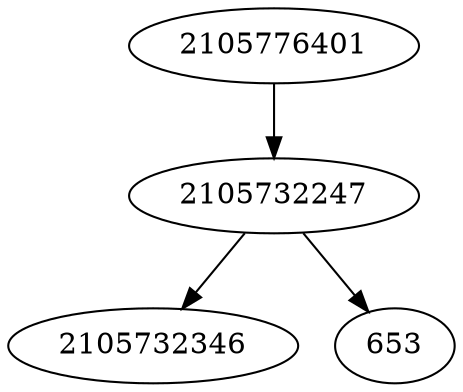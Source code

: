 strict digraph  {
2105776401;
2105732346;
653;
2105732247;
2105776401 -> 2105732247;
2105732247 -> 653;
2105732247 -> 2105732346;
}
